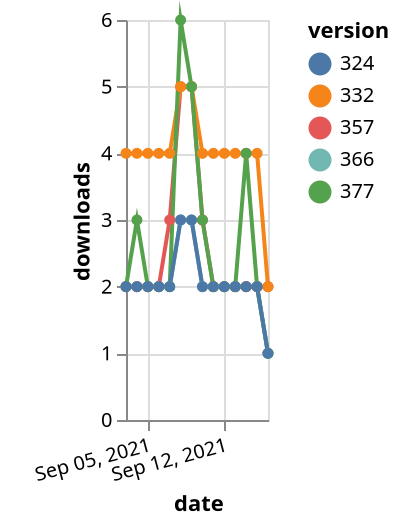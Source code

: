{"$schema": "https://vega.github.io/schema/vega-lite/v5.json", "description": "A simple bar chart with embedded data.", "data": {"values": [{"date": "2021-09-03", "total": 2361, "delta": 2, "version": "366"}, {"date": "2021-09-04", "total": 2363, "delta": 2, "version": "366"}, {"date": "2021-09-05", "total": 2365, "delta": 2, "version": "366"}, {"date": "2021-09-06", "total": 2367, "delta": 2, "version": "366"}, {"date": "2021-09-07", "total": 2369, "delta": 2, "version": "366"}, {"date": "2021-09-08", "total": 2372, "delta": 3, "version": "366"}, {"date": "2021-09-09", "total": 2375, "delta": 3, "version": "366"}, {"date": "2021-09-10", "total": 2377, "delta": 2, "version": "366"}, {"date": "2021-09-11", "total": 2379, "delta": 2, "version": "366"}, {"date": "2021-09-12", "total": 2381, "delta": 2, "version": "366"}, {"date": "2021-09-13", "total": 2383, "delta": 2, "version": "366"}, {"date": "2021-09-14", "total": 2385, "delta": 2, "version": "366"}, {"date": "2021-09-15", "total": 2387, "delta": 2, "version": "366"}, {"date": "2021-09-16", "total": 2388, "delta": 1, "version": "366"}, {"date": "2021-09-03", "total": 2936, "delta": 2, "version": "357"}, {"date": "2021-09-04", "total": 2938, "delta": 2, "version": "357"}, {"date": "2021-09-05", "total": 2940, "delta": 2, "version": "357"}, {"date": "2021-09-06", "total": 2942, "delta": 2, "version": "357"}, {"date": "2021-09-07", "total": 2945, "delta": 3, "version": "357"}, {"date": "2021-09-08", "total": 2950, "delta": 5, "version": "357"}, {"date": "2021-09-09", "total": 2955, "delta": 5, "version": "357"}, {"date": "2021-09-10", "total": 2958, "delta": 3, "version": "357"}, {"date": "2021-09-11", "total": 2960, "delta": 2, "version": "357"}, {"date": "2021-09-12", "total": 2962, "delta": 2, "version": "357"}, {"date": "2021-09-13", "total": 2964, "delta": 2, "version": "357"}, {"date": "2021-09-14", "total": 2966, "delta": 2, "version": "357"}, {"date": "2021-09-15", "total": 2968, "delta": 2, "version": "357"}, {"date": "2021-09-16", "total": 2970, "delta": 2, "version": "357"}, {"date": "2021-09-03", "total": 4984, "delta": 4, "version": "332"}, {"date": "2021-09-04", "total": 4988, "delta": 4, "version": "332"}, {"date": "2021-09-05", "total": 4992, "delta": 4, "version": "332"}, {"date": "2021-09-06", "total": 4996, "delta": 4, "version": "332"}, {"date": "2021-09-07", "total": 5000, "delta": 4, "version": "332"}, {"date": "2021-09-08", "total": 5005, "delta": 5, "version": "332"}, {"date": "2021-09-09", "total": 5010, "delta": 5, "version": "332"}, {"date": "2021-09-10", "total": 5014, "delta": 4, "version": "332"}, {"date": "2021-09-11", "total": 5018, "delta": 4, "version": "332"}, {"date": "2021-09-12", "total": 5022, "delta": 4, "version": "332"}, {"date": "2021-09-13", "total": 5026, "delta": 4, "version": "332"}, {"date": "2021-09-14", "total": 5030, "delta": 4, "version": "332"}, {"date": "2021-09-15", "total": 5034, "delta": 4, "version": "332"}, {"date": "2021-09-16", "total": 5036, "delta": 2, "version": "332"}, {"date": "2021-09-03", "total": 2159, "delta": 2, "version": "377"}, {"date": "2021-09-04", "total": 2162, "delta": 3, "version": "377"}, {"date": "2021-09-05", "total": 2164, "delta": 2, "version": "377"}, {"date": "2021-09-06", "total": 2166, "delta": 2, "version": "377"}, {"date": "2021-09-07", "total": 2168, "delta": 2, "version": "377"}, {"date": "2021-09-08", "total": 2174, "delta": 6, "version": "377"}, {"date": "2021-09-09", "total": 2179, "delta": 5, "version": "377"}, {"date": "2021-09-10", "total": 2182, "delta": 3, "version": "377"}, {"date": "2021-09-11", "total": 2184, "delta": 2, "version": "377"}, {"date": "2021-09-12", "total": 2186, "delta": 2, "version": "377"}, {"date": "2021-09-13", "total": 2188, "delta": 2, "version": "377"}, {"date": "2021-09-14", "total": 2192, "delta": 4, "version": "377"}, {"date": "2021-09-15", "total": 2194, "delta": 2, "version": "377"}, {"date": "2021-09-16", "total": 2195, "delta": 1, "version": "377"}, {"date": "2021-09-03", "total": 2671, "delta": 2, "version": "324"}, {"date": "2021-09-04", "total": 2673, "delta": 2, "version": "324"}, {"date": "2021-09-05", "total": 2675, "delta": 2, "version": "324"}, {"date": "2021-09-06", "total": 2677, "delta": 2, "version": "324"}, {"date": "2021-09-07", "total": 2679, "delta": 2, "version": "324"}, {"date": "2021-09-08", "total": 2682, "delta": 3, "version": "324"}, {"date": "2021-09-09", "total": 2685, "delta": 3, "version": "324"}, {"date": "2021-09-10", "total": 2687, "delta": 2, "version": "324"}, {"date": "2021-09-11", "total": 2689, "delta": 2, "version": "324"}, {"date": "2021-09-12", "total": 2691, "delta": 2, "version": "324"}, {"date": "2021-09-13", "total": 2693, "delta": 2, "version": "324"}, {"date": "2021-09-14", "total": 2695, "delta": 2, "version": "324"}, {"date": "2021-09-15", "total": 2697, "delta": 2, "version": "324"}, {"date": "2021-09-16", "total": 2698, "delta": 1, "version": "324"}]}, "width": "container", "mark": {"type": "line", "point": {"filled": true}}, "encoding": {"x": {"field": "date", "type": "temporal", "timeUnit": "yearmonthdate", "title": "date", "axis": {"labelAngle": -15}}, "y": {"field": "delta", "type": "quantitative", "title": "downloads"}, "color": {"field": "version", "type": "nominal"}, "tooltip": {"field": "delta"}}}